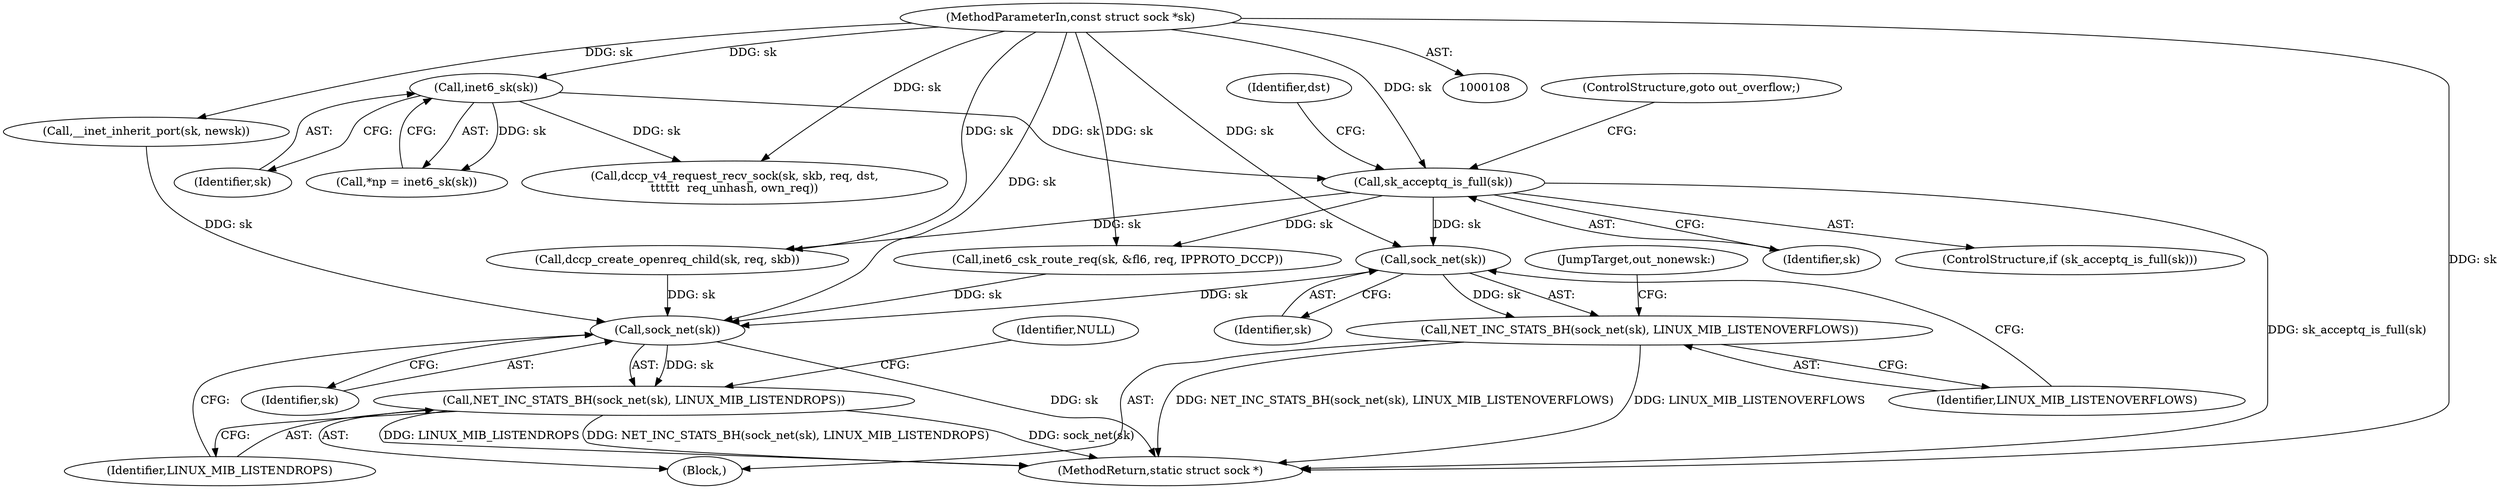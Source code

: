 digraph "0_linux_45f6fad84cc305103b28d73482b344d7f5b76f39_0@pointer" {
"1000491" [label="(Call,sock_net(sk))"];
"1000232" [label="(Call,sk_acceptq_is_full(sk))"];
"1000125" [label="(Call,inet6_sk(sk))"];
"1000109" [label="(MethodParameterIn,const struct sock *sk)"];
"1000490" [label="(Call,NET_INC_STATS_BH(sock_net(sk), LINUX_MIB_LISTENOVERFLOWS))"];
"1000499" [label="(Call,sock_net(sk))"];
"1000498" [label="(Call,NET_INC_STATS_BH(sock_net(sk), LINUX_MIB_LISTENDROPS))"];
"1000493" [label="(Identifier,LINUX_MIB_LISTENOVERFLOWS)"];
"1000254" [label="(Call,dccp_create_openreq_child(sk, req, skb))"];
"1000491" [label="(Call,sock_net(sk))"];
"1000499" [label="(Call,sock_net(sk))"];
"1000141" [label="(Call,dccp_v4_request_recv_sock(sk, skb, req, dst,\n\t\t\t\t\t\t  req_unhash, own_req))"];
"1000123" [label="(Call,*np = inet6_sk(sk))"];
"1000435" [label="(Call,__inet_inherit_port(sk, newsk))"];
"1000492" [label="(Identifier,sk)"];
"1000125" [label="(Call,inet6_sk(sk))"];
"1000115" [label="(Block,)"];
"1000503" [label="(Identifier,NULL)"];
"1000234" [label="(ControlStructure,goto out_overflow;)"];
"1000126" [label="(Identifier,sk)"];
"1000500" [label="(Identifier,sk)"];
"1000498" [label="(Call,NET_INC_STATS_BH(sock_net(sk), LINUX_MIB_LISTENDROPS))"];
"1000501" [label="(Identifier,LINUX_MIB_LISTENDROPS)"];
"1000233" [label="(Identifier,sk)"];
"1000231" [label="(ControlStructure,if (sk_acceptq_is_full(sk)))"];
"1000490" [label="(Call,NET_INC_STATS_BH(sock_net(sk), LINUX_MIB_LISTENOVERFLOWS))"];
"1000494" [label="(JumpTarget,out_nonewsk:)"];
"1000242" [label="(Call,inet6_csk_route_req(sk, &fl6, req, IPPROTO_DCCP))"];
"1000237" [label="(Identifier,dst)"];
"1000109" [label="(MethodParameterIn,const struct sock *sk)"];
"1000232" [label="(Call,sk_acceptq_is_full(sk))"];
"1000504" [label="(MethodReturn,static struct sock *)"];
"1000491" -> "1000490"  [label="AST: "];
"1000491" -> "1000492"  [label="CFG: "];
"1000492" -> "1000491"  [label="AST: "];
"1000493" -> "1000491"  [label="CFG: "];
"1000491" -> "1000490"  [label="DDG: sk"];
"1000232" -> "1000491"  [label="DDG: sk"];
"1000109" -> "1000491"  [label="DDG: sk"];
"1000491" -> "1000499"  [label="DDG: sk"];
"1000232" -> "1000231"  [label="AST: "];
"1000232" -> "1000233"  [label="CFG: "];
"1000233" -> "1000232"  [label="AST: "];
"1000234" -> "1000232"  [label="CFG: "];
"1000237" -> "1000232"  [label="CFG: "];
"1000232" -> "1000504"  [label="DDG: sk_acceptq_is_full(sk)"];
"1000125" -> "1000232"  [label="DDG: sk"];
"1000109" -> "1000232"  [label="DDG: sk"];
"1000232" -> "1000242"  [label="DDG: sk"];
"1000232" -> "1000254"  [label="DDG: sk"];
"1000125" -> "1000123"  [label="AST: "];
"1000125" -> "1000126"  [label="CFG: "];
"1000126" -> "1000125"  [label="AST: "];
"1000123" -> "1000125"  [label="CFG: "];
"1000125" -> "1000123"  [label="DDG: sk"];
"1000109" -> "1000125"  [label="DDG: sk"];
"1000125" -> "1000141"  [label="DDG: sk"];
"1000109" -> "1000108"  [label="AST: "];
"1000109" -> "1000504"  [label="DDG: sk"];
"1000109" -> "1000141"  [label="DDG: sk"];
"1000109" -> "1000242"  [label="DDG: sk"];
"1000109" -> "1000254"  [label="DDG: sk"];
"1000109" -> "1000435"  [label="DDG: sk"];
"1000109" -> "1000499"  [label="DDG: sk"];
"1000490" -> "1000115"  [label="AST: "];
"1000490" -> "1000493"  [label="CFG: "];
"1000493" -> "1000490"  [label="AST: "];
"1000494" -> "1000490"  [label="CFG: "];
"1000490" -> "1000504"  [label="DDG: LINUX_MIB_LISTENOVERFLOWS"];
"1000490" -> "1000504"  [label="DDG: NET_INC_STATS_BH(sock_net(sk), LINUX_MIB_LISTENOVERFLOWS)"];
"1000499" -> "1000498"  [label="AST: "];
"1000499" -> "1000500"  [label="CFG: "];
"1000500" -> "1000499"  [label="AST: "];
"1000501" -> "1000499"  [label="CFG: "];
"1000499" -> "1000504"  [label="DDG: sk"];
"1000499" -> "1000498"  [label="DDG: sk"];
"1000435" -> "1000499"  [label="DDG: sk"];
"1000254" -> "1000499"  [label="DDG: sk"];
"1000242" -> "1000499"  [label="DDG: sk"];
"1000498" -> "1000115"  [label="AST: "];
"1000498" -> "1000501"  [label="CFG: "];
"1000501" -> "1000498"  [label="AST: "];
"1000503" -> "1000498"  [label="CFG: "];
"1000498" -> "1000504"  [label="DDG: NET_INC_STATS_BH(sock_net(sk), LINUX_MIB_LISTENDROPS)"];
"1000498" -> "1000504"  [label="DDG: sock_net(sk)"];
"1000498" -> "1000504"  [label="DDG: LINUX_MIB_LISTENDROPS"];
}
